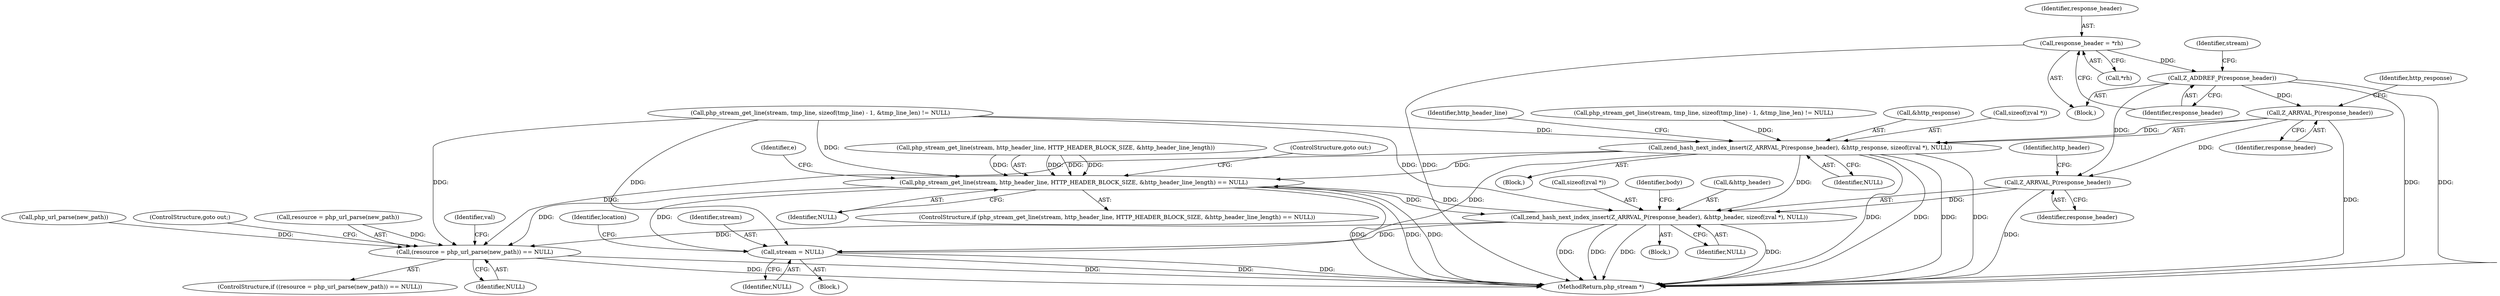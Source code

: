 digraph "0_php-src_523f230c831d7b33353203fa34aee4e92ac12bba@pointer" {
"1002425" [label="(Call,response_header = *rh)"];
"1002429" [label="(Call,Z_ADDREF_P(response_header))"];
"1002619" [label="(Call,Z_ARRVAL_P(response_header))"];
"1002618" [label="(Call,zend_hash_next_index_insert(Z_ARRVAL_P(response_header), &http_response, sizeof(zval *), NULL))"];
"1002677" [label="(Call,php_stream_get_line(stream, http_header_line, HTTP_HEADER_BLOCK_SIZE, &http_header_line_length) == NULL)"];
"1002881" [label="(Call,zend_hash_next_index_insert(Z_ARRVAL_P(response_header), &http_header, sizeof(zval *), NULL))"];
"1002932" [label="(Call,stream = NULL)"];
"1003171" [label="(Call,(resource = php_url_parse(new_path)) == NULL)"];
"1002882" [label="(Call,Z_ARRVAL_P(response_header))"];
"1002425" [label="(Call,response_header = *rh)"];
"1002885" [label="(Identifier,http_header)"];
"1002620" [label="(Identifier,response_header)"];
"1002684" [label="(Identifier,NULL)"];
"1002678" [label="(Call,php_stream_get_line(stream, http_header_line, HTTP_HEADER_BLOCK_SIZE, &http_header_line_length))"];
"1003180" [label="(Identifier,val)"];
"1002686" [label="(ControlStructure,goto out;)"];
"1002625" [label="(Identifier,NULL)"];
"1002429" [label="(Call,Z_ADDREF_P(response_header))"];
"1002509" [label="(Call,php_stream_get_line(stream, tmp_line, sizeof(tmp_line) - 1, &tmp_line_len) != NULL)"];
"1002676" [label="(ControlStructure,if (php_stream_get_line(stream, http_header_line, HTTP_HEADER_BLOCK_SIZE, &http_header_line_length) == NULL))"];
"1002621" [label="(Call,&http_response)"];
"1003233" [label="(MethodReturn,php_stream *)"];
"1002677" [label="(Call,php_stream_get_line(stream, http_header_line, HTTP_HEADER_BLOCK_SIZE, &http_header_line_length) == NULL)"];
"1002932" [label="(Call,stream = NULL)"];
"1002888" [label="(Identifier,NULL)"];
"1003176" [label="(Identifier,NULL)"];
"1002872" [label="(Block,)"];
"1003172" [label="(Call,resource = php_url_parse(new_path))"];
"1002619" [label="(Call,Z_ARRVAL_P(response_header))"];
"1002434" [label="(Identifier,stream)"];
"1002938" [label="(Identifier,location)"];
"1002618" [label="(Call,zend_hash_next_index_insert(Z_ARRVAL_P(response_header), &http_response, sizeof(zval *), NULL))"];
"1002438" [label="(Call,php_stream_get_line(stream, tmp_line, sizeof(tmp_line) - 1, &tmp_line_len) != NULL)"];
"1002882" [label="(Call,Z_ARRVAL_P(response_header))"];
"1002881" [label="(Call,zend_hash_next_index_insert(Z_ARRVAL_P(response_header), &http_header, sizeof(zval *), NULL))"];
"1002403" [label="(Block,)"];
"1003174" [label="(Call,php_url_parse(new_path))"];
"1002688" [label="(Identifier,e)"];
"1002903" [label="(Block,)"];
"1002886" [label="(Call,sizeof(zval *))"];
"1002623" [label="(Call,sizeof(zval *))"];
"1002426" [label="(Identifier,response_header)"];
"1002449" [label="(Block,)"];
"1002636" [label="(Identifier,body)"];
"1003171" [label="(Call,(resource = php_url_parse(new_path)) == NULL)"];
"1002622" [label="(Identifier,http_response)"];
"1002427" [label="(Call,*rh)"];
"1002934" [label="(Identifier,NULL)"];
"1002430" [label="(Identifier,response_header)"];
"1002884" [label="(Call,&http_header)"];
"1002933" [label="(Identifier,stream)"];
"1002883" [label="(Identifier,response_header)"];
"1003178" [label="(ControlStructure,goto out;)"];
"1002630" [label="(Identifier,http_header_line)"];
"1003170" [label="(ControlStructure,if ((resource = php_url_parse(new_path)) == NULL))"];
"1002425" -> "1002403"  [label="AST: "];
"1002425" -> "1002427"  [label="CFG: "];
"1002426" -> "1002425"  [label="AST: "];
"1002427" -> "1002425"  [label="AST: "];
"1002430" -> "1002425"  [label="CFG: "];
"1002425" -> "1003233"  [label="DDG: "];
"1002425" -> "1002429"  [label="DDG: "];
"1002429" -> "1002403"  [label="AST: "];
"1002429" -> "1002430"  [label="CFG: "];
"1002430" -> "1002429"  [label="AST: "];
"1002434" -> "1002429"  [label="CFG: "];
"1002429" -> "1003233"  [label="DDG: "];
"1002429" -> "1003233"  [label="DDG: "];
"1002429" -> "1002619"  [label="DDG: "];
"1002429" -> "1002882"  [label="DDG: "];
"1002619" -> "1002618"  [label="AST: "];
"1002619" -> "1002620"  [label="CFG: "];
"1002620" -> "1002619"  [label="AST: "];
"1002622" -> "1002619"  [label="CFG: "];
"1002619" -> "1003233"  [label="DDG: "];
"1002619" -> "1002618"  [label="DDG: "];
"1002619" -> "1002882"  [label="DDG: "];
"1002618" -> "1002449"  [label="AST: "];
"1002618" -> "1002625"  [label="CFG: "];
"1002621" -> "1002618"  [label="AST: "];
"1002623" -> "1002618"  [label="AST: "];
"1002625" -> "1002618"  [label="AST: "];
"1002630" -> "1002618"  [label="CFG: "];
"1002618" -> "1003233"  [label="DDG: "];
"1002618" -> "1003233"  [label="DDG: "];
"1002618" -> "1003233"  [label="DDG: "];
"1002618" -> "1003233"  [label="DDG: "];
"1002509" -> "1002618"  [label="DDG: "];
"1002438" -> "1002618"  [label="DDG: "];
"1002618" -> "1002677"  [label="DDG: "];
"1002618" -> "1002881"  [label="DDG: "];
"1002618" -> "1002932"  [label="DDG: "];
"1002618" -> "1003171"  [label="DDG: "];
"1002677" -> "1002676"  [label="AST: "];
"1002677" -> "1002684"  [label="CFG: "];
"1002678" -> "1002677"  [label="AST: "];
"1002684" -> "1002677"  [label="AST: "];
"1002686" -> "1002677"  [label="CFG: "];
"1002688" -> "1002677"  [label="CFG: "];
"1002677" -> "1003233"  [label="DDG: "];
"1002677" -> "1003233"  [label="DDG: "];
"1002677" -> "1003233"  [label="DDG: "];
"1002678" -> "1002677"  [label="DDG: "];
"1002678" -> "1002677"  [label="DDG: "];
"1002678" -> "1002677"  [label="DDG: "];
"1002678" -> "1002677"  [label="DDG: "];
"1002881" -> "1002677"  [label="DDG: "];
"1002438" -> "1002677"  [label="DDG: "];
"1002677" -> "1002881"  [label="DDG: "];
"1002677" -> "1002932"  [label="DDG: "];
"1002677" -> "1003171"  [label="DDG: "];
"1002881" -> "1002872"  [label="AST: "];
"1002881" -> "1002888"  [label="CFG: "];
"1002882" -> "1002881"  [label="AST: "];
"1002884" -> "1002881"  [label="AST: "];
"1002886" -> "1002881"  [label="AST: "];
"1002888" -> "1002881"  [label="AST: "];
"1002636" -> "1002881"  [label="CFG: "];
"1002881" -> "1003233"  [label="DDG: "];
"1002881" -> "1003233"  [label="DDG: "];
"1002881" -> "1003233"  [label="DDG: "];
"1002881" -> "1003233"  [label="DDG: "];
"1002882" -> "1002881"  [label="DDG: "];
"1002438" -> "1002881"  [label="DDG: "];
"1002881" -> "1002932"  [label="DDG: "];
"1002881" -> "1003171"  [label="DDG: "];
"1002932" -> "1002903"  [label="AST: "];
"1002932" -> "1002934"  [label="CFG: "];
"1002933" -> "1002932"  [label="AST: "];
"1002934" -> "1002932"  [label="AST: "];
"1002938" -> "1002932"  [label="CFG: "];
"1002932" -> "1003233"  [label="DDG: "];
"1002932" -> "1003233"  [label="DDG: "];
"1002438" -> "1002932"  [label="DDG: "];
"1003171" -> "1003170"  [label="AST: "];
"1003171" -> "1003176"  [label="CFG: "];
"1003172" -> "1003171"  [label="AST: "];
"1003176" -> "1003171"  [label="AST: "];
"1003178" -> "1003171"  [label="CFG: "];
"1003180" -> "1003171"  [label="CFG: "];
"1003171" -> "1003233"  [label="DDG: "];
"1003171" -> "1003233"  [label="DDG: "];
"1003172" -> "1003171"  [label="DDG: "];
"1003174" -> "1003171"  [label="DDG: "];
"1002438" -> "1003171"  [label="DDG: "];
"1002882" -> "1002883"  [label="CFG: "];
"1002883" -> "1002882"  [label="AST: "];
"1002885" -> "1002882"  [label="CFG: "];
"1002882" -> "1003233"  [label="DDG: "];
}
